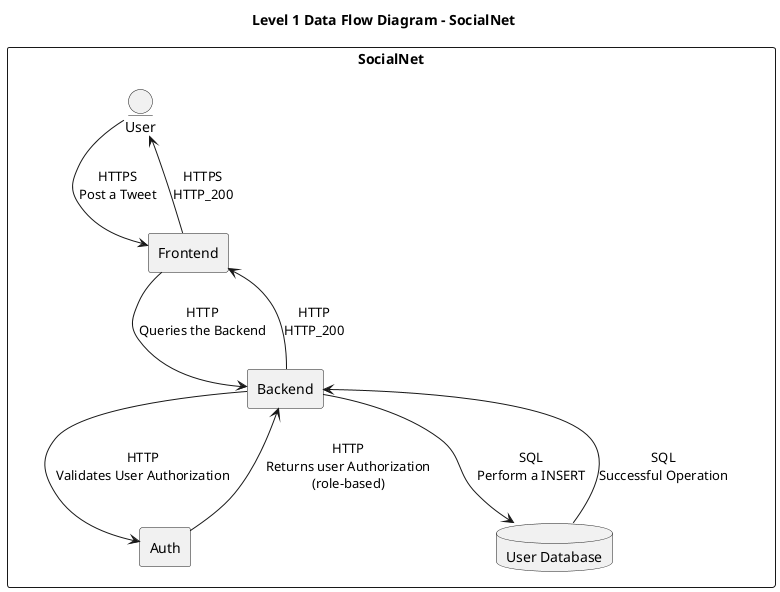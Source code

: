 @startuml "dfd"

title Level 1 Data Flow Diagram - SocialNet

rectangle "SocialNet" {

	entity "User" as user

	rectangle "Frontend" as frontend
	rectangle "Backend" as backend
	rectangle "Auth" as auth

	database "User Database" as db

	user --> frontend : HTTPS\nPost a Tweet
	frontend --> backend : HTTP\nQueries the Backend

	backend --> auth : HTTP\nValidates User Authorization
	auth --> backend : HTTP\nReturns user Authorization\n(role-based)

	backend --> db : SQL\nPerform a INSERT
	db --> backend : SQL\nSuccessful Operation

	backend --> frontend : HTTP\nHTTP_200
	frontend --> user: HTTPS\nHTTP_200
}

@enduml
